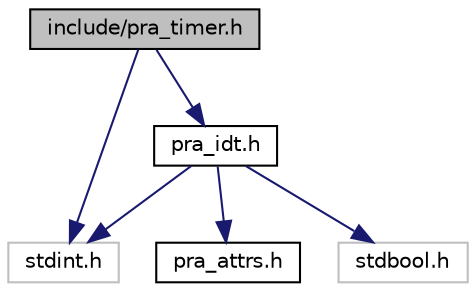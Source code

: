 digraph "include/pra_timer.h"
{
 // LATEX_PDF_SIZE
  bgcolor="transparent";
  edge [fontname="Helvetica",fontsize="10",labelfontname="Helvetica",labelfontsize="10"];
  node [fontname="Helvetica",fontsize="10",shape=record];
  Node1 [label="include/pra_timer.h",height=0.2,width=0.4,color="black", fillcolor="grey75", style="filled", fontcolor="black",tooltip="Hardware timer functionality."];
  Node1 -> Node2 [color="midnightblue",fontsize="10",style="solid",fontname="Helvetica"];
  Node2 [label="stdint.h",height=0.2,width=0.4,color="grey75",tooltip=" "];
  Node1 -> Node3 [color="midnightblue",fontsize="10",style="solid",fontname="Helvetica"];
  Node3 [label="pra_idt.h",height=0.2,width=0.4,color="black",URL="$pra__idt_8h.html",tooltip="Contains IDT and interrupts initialization and management."];
  Node3 -> Node4 [color="midnightblue",fontsize="10",style="solid",fontname="Helvetica"];
  Node4 [label="pra_attrs.h",height=0.2,width=0.4,color="black",URL="$pra__attrs_8h.html",tooltip="Macro definitions for commonly used attributes."];
  Node3 -> Node2 [color="midnightblue",fontsize="10",style="solid",fontname="Helvetica"];
  Node3 -> Node5 [color="midnightblue",fontsize="10",style="solid",fontname="Helvetica"];
  Node5 [label="stdbool.h",height=0.2,width=0.4,color="grey75",tooltip=" "];
}
